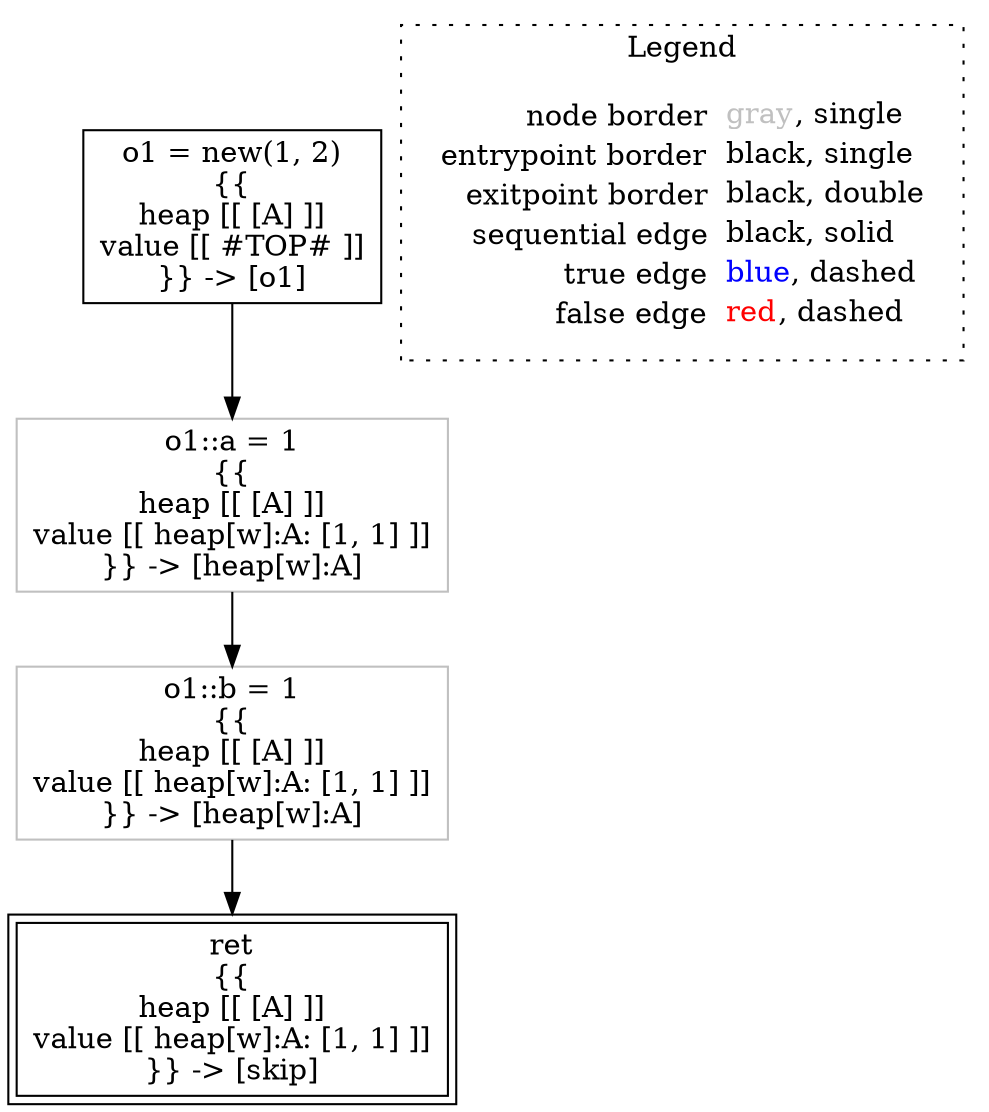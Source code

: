 digraph {
	"node0" [shape="rect",color="black",label=<o1 = new(1, 2)<BR/>{{<BR/>heap [[ [A] ]]<BR/>value [[ #TOP# ]]<BR/>}} -&gt; [o1]>];
	"node1" [shape="rect",color="black",peripheries="2",label=<ret<BR/>{{<BR/>heap [[ [A] ]]<BR/>value [[ heap[w]:A: [1, 1] ]]<BR/>}} -&gt; [skip]>];
	"node2" [shape="rect",color="gray",label=<o1::b = 1<BR/>{{<BR/>heap [[ [A] ]]<BR/>value [[ heap[w]:A: [1, 1] ]]<BR/>}} -&gt; [heap[w]:A]>];
	"node3" [shape="rect",color="gray",label=<o1::a = 1<BR/>{{<BR/>heap [[ [A] ]]<BR/>value [[ heap[w]:A: [1, 1] ]]<BR/>}} -&gt; [heap[w]:A]>];
	"node2" -> "node1" [color="black"];
	"node3" -> "node2" [color="black"];
	"node0" -> "node3" [color="black"];
subgraph cluster_legend {
	label="Legend";
	style=dotted;
	node [shape=plaintext];
	"legend" [label=<<table border="0" cellpadding="2" cellspacing="0" cellborder="0"><tr><td align="right">node border&nbsp;</td><td align="left"><font color="gray">gray</font>, single</td></tr><tr><td align="right">entrypoint border&nbsp;</td><td align="left"><font color="black">black</font>, single</td></tr><tr><td align="right">exitpoint border&nbsp;</td><td align="left"><font color="black">black</font>, double</td></tr><tr><td align="right">sequential edge&nbsp;</td><td align="left"><font color="black">black</font>, solid</td></tr><tr><td align="right">true edge&nbsp;</td><td align="left"><font color="blue">blue</font>, dashed</td></tr><tr><td align="right">false edge&nbsp;</td><td align="left"><font color="red">red</font>, dashed</td></tr></table>>];
}

}
